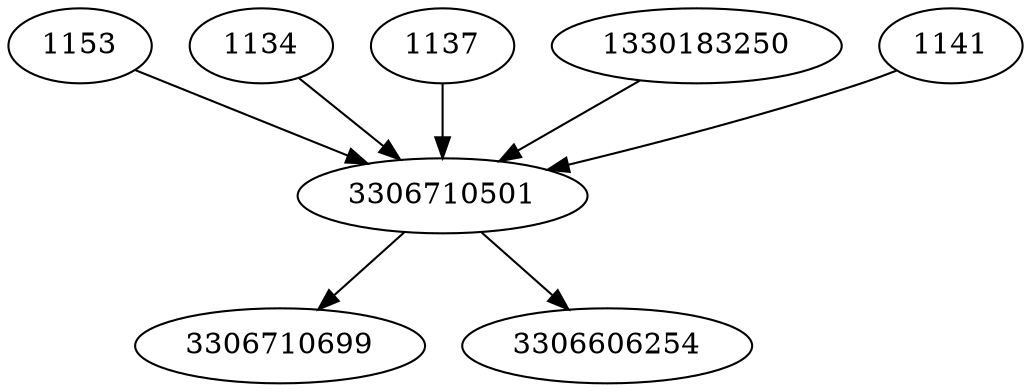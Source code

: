strict digraph  {
1153;
3306710501;
3306710699;
3306606254;
1134;
1137;
1330183250;
1141;
1153 -> 3306710501;
3306710501 -> 3306710699;
3306710501 -> 3306606254;
1134 -> 3306710501;
1137 -> 3306710501;
1330183250 -> 3306710501;
1141 -> 3306710501;
}
